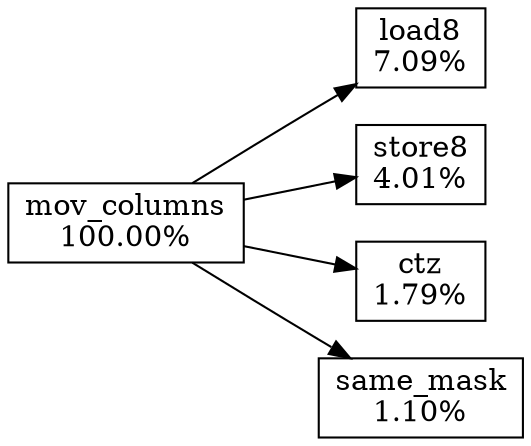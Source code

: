 digraph G {
  rankdir=LR;
  {
    node [shape=box]
    mov_columns[label="mov_columns\n100.00%"]
    load8[label="load8\n7.09%"]
    store8[label="store8\n4.01%"]
    ctz[label="ctz\n1.79%"]
    same_mask[label="same_mask\n1.10%"]
  }
  mov_columns -> load8
  mov_columns -> store8
  mov_columns -> ctz
  mov_columns -> same_mask
}
